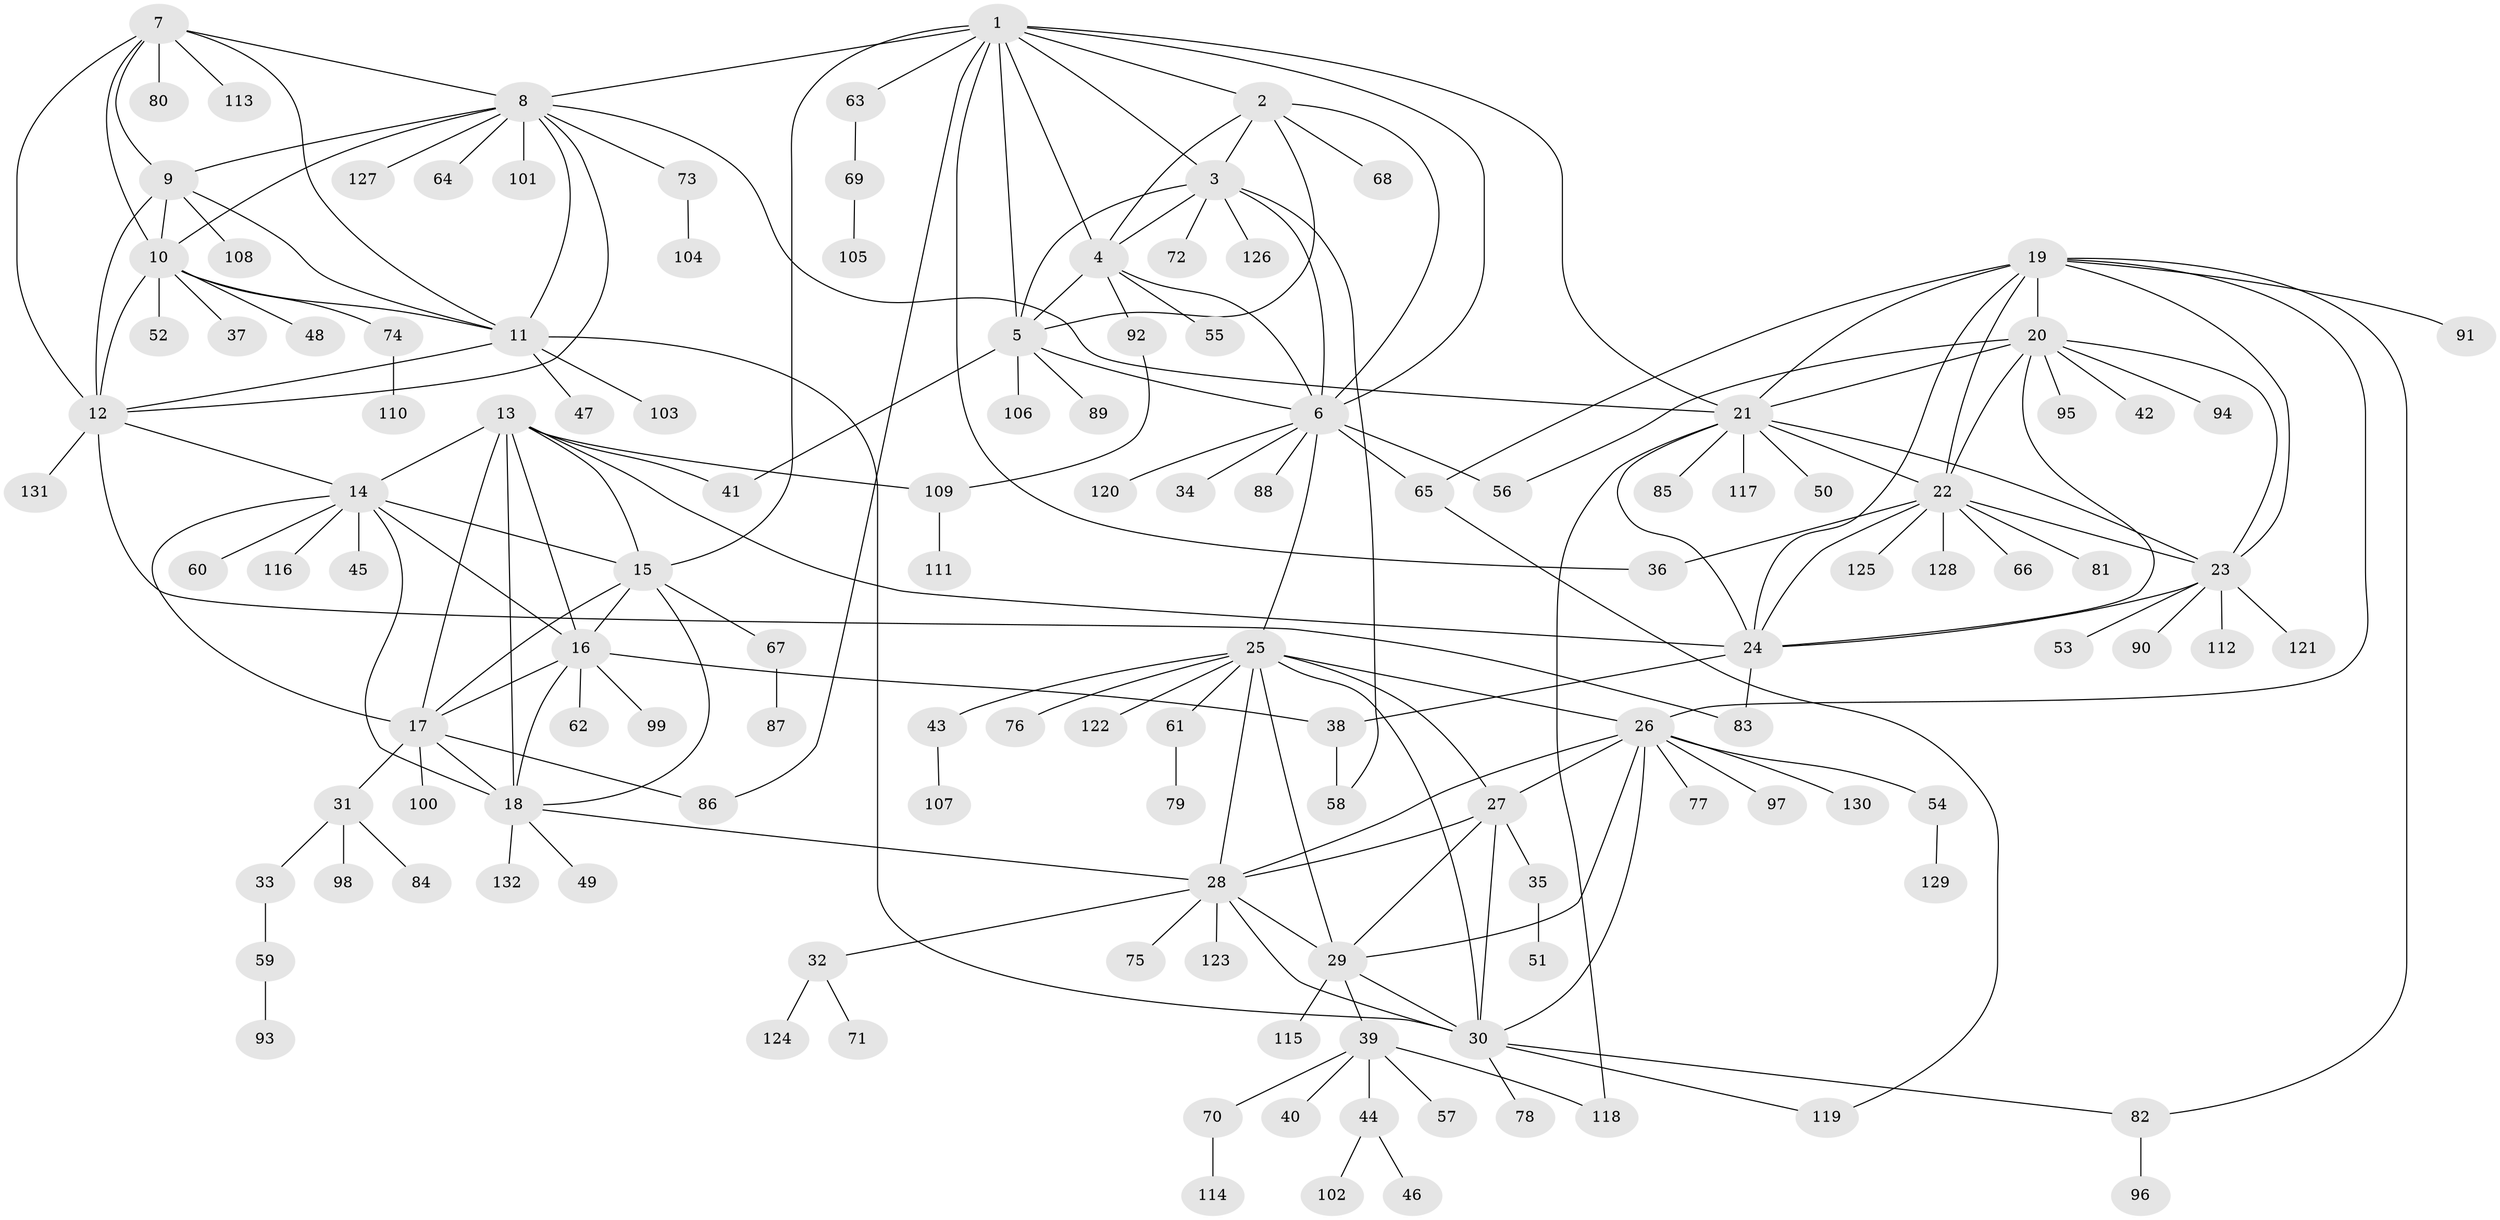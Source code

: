 // coarse degree distribution, {1: 0.6, 2: 0.125, 3: 0.05, 5: 0.05, 8: 0.025, 12: 0.025, 11: 0.025, 7: 0.025, 9: 0.05, 6: 0.025}
// Generated by graph-tools (version 1.1) at 2025/37/03/04/25 23:37:40]
// undirected, 132 vertices, 199 edges
graph export_dot {
  node [color=gray90,style=filled];
  1;
  2;
  3;
  4;
  5;
  6;
  7;
  8;
  9;
  10;
  11;
  12;
  13;
  14;
  15;
  16;
  17;
  18;
  19;
  20;
  21;
  22;
  23;
  24;
  25;
  26;
  27;
  28;
  29;
  30;
  31;
  32;
  33;
  34;
  35;
  36;
  37;
  38;
  39;
  40;
  41;
  42;
  43;
  44;
  45;
  46;
  47;
  48;
  49;
  50;
  51;
  52;
  53;
  54;
  55;
  56;
  57;
  58;
  59;
  60;
  61;
  62;
  63;
  64;
  65;
  66;
  67;
  68;
  69;
  70;
  71;
  72;
  73;
  74;
  75;
  76;
  77;
  78;
  79;
  80;
  81;
  82;
  83;
  84;
  85;
  86;
  87;
  88;
  89;
  90;
  91;
  92;
  93;
  94;
  95;
  96;
  97;
  98;
  99;
  100;
  101;
  102;
  103;
  104;
  105;
  106;
  107;
  108;
  109;
  110;
  111;
  112;
  113;
  114;
  115;
  116;
  117;
  118;
  119;
  120;
  121;
  122;
  123;
  124;
  125;
  126;
  127;
  128;
  129;
  130;
  131;
  132;
  1 -- 2;
  1 -- 3;
  1 -- 4;
  1 -- 5;
  1 -- 6;
  1 -- 8;
  1 -- 15;
  1 -- 21;
  1 -- 36;
  1 -- 63;
  1 -- 86;
  2 -- 3;
  2 -- 4;
  2 -- 5;
  2 -- 6;
  2 -- 68;
  3 -- 4;
  3 -- 5;
  3 -- 6;
  3 -- 58;
  3 -- 72;
  3 -- 126;
  4 -- 5;
  4 -- 6;
  4 -- 55;
  4 -- 92;
  5 -- 6;
  5 -- 41;
  5 -- 89;
  5 -- 106;
  6 -- 25;
  6 -- 34;
  6 -- 56;
  6 -- 65;
  6 -- 88;
  6 -- 120;
  7 -- 8;
  7 -- 9;
  7 -- 10;
  7 -- 11;
  7 -- 12;
  7 -- 80;
  7 -- 113;
  8 -- 9;
  8 -- 10;
  8 -- 11;
  8 -- 12;
  8 -- 21;
  8 -- 64;
  8 -- 73;
  8 -- 101;
  8 -- 127;
  9 -- 10;
  9 -- 11;
  9 -- 12;
  9 -- 108;
  10 -- 11;
  10 -- 12;
  10 -- 37;
  10 -- 48;
  10 -- 52;
  10 -- 74;
  11 -- 12;
  11 -- 30;
  11 -- 47;
  11 -- 103;
  12 -- 14;
  12 -- 83;
  12 -- 131;
  13 -- 14;
  13 -- 15;
  13 -- 16;
  13 -- 17;
  13 -- 18;
  13 -- 24;
  13 -- 41;
  13 -- 109;
  14 -- 15;
  14 -- 16;
  14 -- 17;
  14 -- 18;
  14 -- 45;
  14 -- 60;
  14 -- 116;
  15 -- 16;
  15 -- 17;
  15 -- 18;
  15 -- 67;
  16 -- 17;
  16 -- 18;
  16 -- 38;
  16 -- 62;
  16 -- 99;
  17 -- 18;
  17 -- 31;
  17 -- 86;
  17 -- 100;
  18 -- 28;
  18 -- 49;
  18 -- 132;
  19 -- 20;
  19 -- 21;
  19 -- 22;
  19 -- 23;
  19 -- 24;
  19 -- 26;
  19 -- 65;
  19 -- 82;
  19 -- 91;
  20 -- 21;
  20 -- 22;
  20 -- 23;
  20 -- 24;
  20 -- 42;
  20 -- 56;
  20 -- 94;
  20 -- 95;
  21 -- 22;
  21 -- 23;
  21 -- 24;
  21 -- 50;
  21 -- 85;
  21 -- 117;
  21 -- 118;
  22 -- 23;
  22 -- 24;
  22 -- 36;
  22 -- 66;
  22 -- 81;
  22 -- 125;
  22 -- 128;
  23 -- 24;
  23 -- 53;
  23 -- 90;
  23 -- 112;
  23 -- 121;
  24 -- 38;
  24 -- 83;
  25 -- 26;
  25 -- 27;
  25 -- 28;
  25 -- 29;
  25 -- 30;
  25 -- 43;
  25 -- 61;
  25 -- 76;
  25 -- 122;
  26 -- 27;
  26 -- 28;
  26 -- 29;
  26 -- 30;
  26 -- 54;
  26 -- 77;
  26 -- 97;
  26 -- 130;
  27 -- 28;
  27 -- 29;
  27 -- 30;
  27 -- 35;
  28 -- 29;
  28 -- 30;
  28 -- 32;
  28 -- 75;
  28 -- 123;
  29 -- 30;
  29 -- 39;
  29 -- 115;
  30 -- 78;
  30 -- 82;
  30 -- 119;
  31 -- 33;
  31 -- 84;
  31 -- 98;
  32 -- 71;
  32 -- 124;
  33 -- 59;
  35 -- 51;
  38 -- 58;
  39 -- 40;
  39 -- 44;
  39 -- 57;
  39 -- 70;
  39 -- 118;
  43 -- 107;
  44 -- 46;
  44 -- 102;
  54 -- 129;
  59 -- 93;
  61 -- 79;
  63 -- 69;
  65 -- 119;
  67 -- 87;
  69 -- 105;
  70 -- 114;
  73 -- 104;
  74 -- 110;
  82 -- 96;
  92 -- 109;
  109 -- 111;
}
